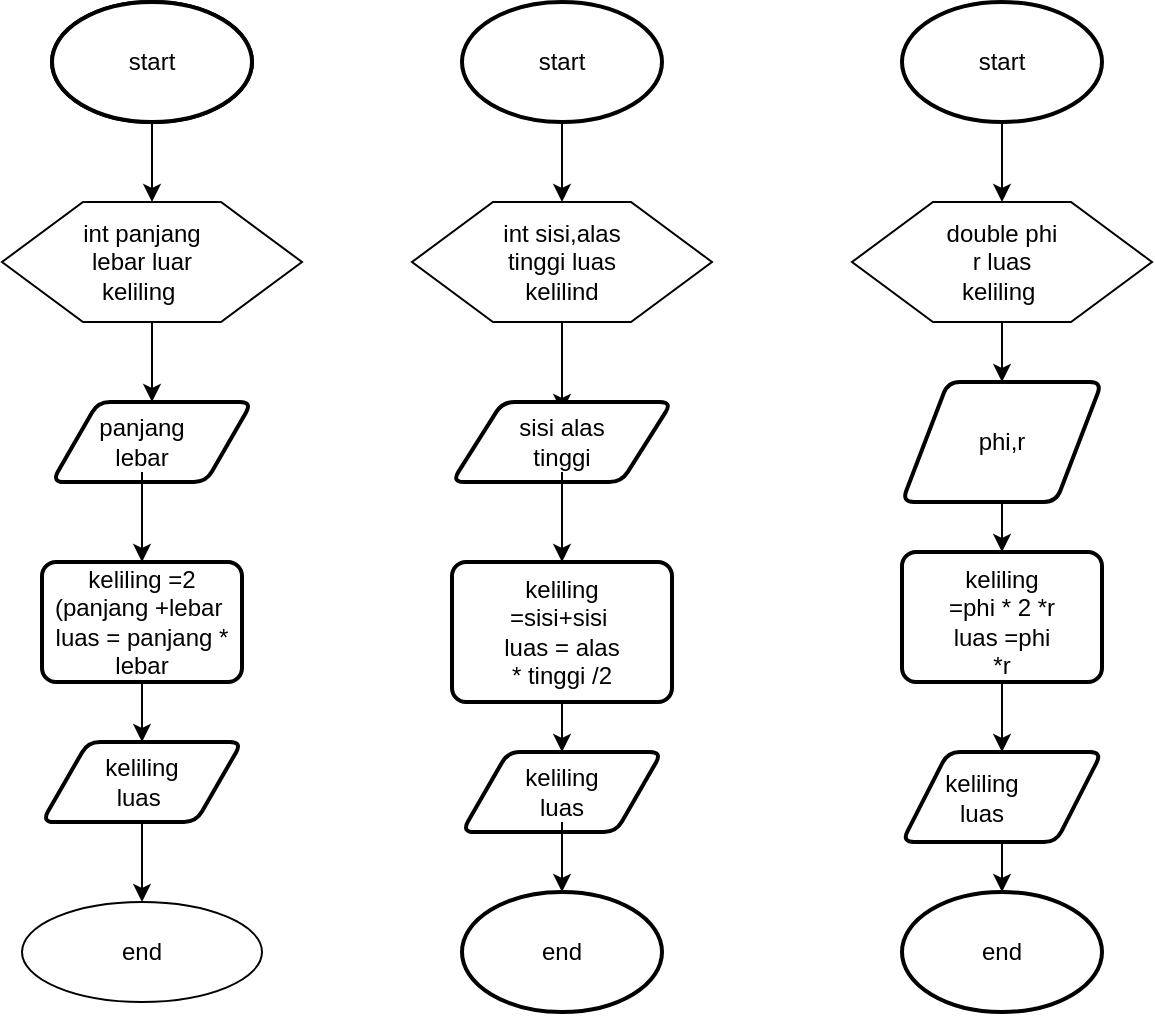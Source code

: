 <mxfile version="21.7.5" type="device">
  <diagram name="Page-1" id="DVk-Yk95vtl1S0nh0OUI">
    <mxGraphModel dx="880" dy="446" grid="1" gridSize="10" guides="1" tooltips="1" connect="1" arrows="1" fold="1" page="1" pageScale="1" pageWidth="850" pageHeight="1100" math="0" shadow="0">
      <root>
        <mxCell id="0" />
        <mxCell id="1" parent="0" />
        <mxCell id="pP_5f7bbURdhZGQcmxjf-2" value="" style="strokeWidth=2;html=1;shape=mxgraph.flowchart.start_1;whiteSpace=wrap;" vertex="1" parent="1">
          <mxGeometry x="85" y="80" width="100" height="60" as="geometry" />
        </mxCell>
        <mxCell id="pP_5f7bbURdhZGQcmxjf-6" style="edgeStyle=orthogonalEdgeStyle;rounded=0;orthogonalLoop=1;jettySize=auto;html=1;exitX=0.5;exitY=1;exitDx=0;exitDy=0;exitPerimeter=0;" edge="1" parent="1" source="pP_5f7bbURdhZGQcmxjf-3">
          <mxGeometry relative="1" as="geometry">
            <mxPoint x="135" y="180" as="targetPoint" />
          </mxGeometry>
        </mxCell>
        <mxCell id="pP_5f7bbURdhZGQcmxjf-3" value="start" style="strokeWidth=2;html=1;shape=mxgraph.flowchart.start_1;whiteSpace=wrap;" vertex="1" parent="1">
          <mxGeometry x="85" y="80" width="100" height="60" as="geometry" />
        </mxCell>
        <mxCell id="pP_5f7bbURdhZGQcmxjf-13" value="" style="edgeStyle=orthogonalEdgeStyle;rounded=0;orthogonalLoop=1;jettySize=auto;html=1;" edge="1" parent="1" source="pP_5f7bbURdhZGQcmxjf-7" target="pP_5f7bbURdhZGQcmxjf-8">
          <mxGeometry relative="1" as="geometry" />
        </mxCell>
        <mxCell id="pP_5f7bbURdhZGQcmxjf-7" value="" style="verticalLabelPosition=bottom;verticalAlign=top;html=1;shape=hexagon;perimeter=hexagonPerimeter2;arcSize=6;size=0.27;" vertex="1" parent="1">
          <mxGeometry x="60" y="180" width="150" height="60" as="geometry" />
        </mxCell>
        <mxCell id="pP_5f7bbURdhZGQcmxjf-8" value="" style="shape=parallelogram;html=1;strokeWidth=2;perimeter=parallelogramPerimeter;whiteSpace=wrap;rounded=1;arcSize=12;size=0.23;" vertex="1" parent="1">
          <mxGeometry x="85" y="280" width="100" height="40" as="geometry" />
        </mxCell>
        <mxCell id="pP_5f7bbURdhZGQcmxjf-22" style="edgeStyle=orthogonalEdgeStyle;rounded=0;orthogonalLoop=1;jettySize=auto;html=1;exitX=0.5;exitY=1;exitDx=0;exitDy=0;" edge="1" parent="1" source="pP_5f7bbURdhZGQcmxjf-10">
          <mxGeometry relative="1" as="geometry">
            <mxPoint x="130" y="450" as="targetPoint" />
          </mxGeometry>
        </mxCell>
        <mxCell id="pP_5f7bbURdhZGQcmxjf-10" value="keliling =2 (panjang +lebar&amp;nbsp;&lt;br&gt;luas = panjang * lebar" style="rounded=1;whiteSpace=wrap;html=1;absoluteArcSize=1;arcSize=14;strokeWidth=2;" vertex="1" parent="1">
          <mxGeometry x="80" y="360" width="100" height="60" as="geometry" />
        </mxCell>
        <mxCell id="pP_5f7bbURdhZGQcmxjf-11" value="int panjang lebar luar keliling&amp;nbsp;" style="text;html=1;strokeColor=none;fillColor=none;align=center;verticalAlign=middle;whiteSpace=wrap;rounded=0;" vertex="1" parent="1">
          <mxGeometry x="85" y="195" width="90" height="30" as="geometry" />
        </mxCell>
        <mxCell id="pP_5f7bbURdhZGQcmxjf-20" style="edgeStyle=orthogonalEdgeStyle;rounded=0;orthogonalLoop=1;jettySize=auto;html=1;exitX=0.5;exitY=1;exitDx=0;exitDy=0;entryX=0.5;entryY=0;entryDx=0;entryDy=0;" edge="1" parent="1" source="pP_5f7bbURdhZGQcmxjf-14" target="pP_5f7bbURdhZGQcmxjf-10">
          <mxGeometry relative="1" as="geometry" />
        </mxCell>
        <mxCell id="pP_5f7bbURdhZGQcmxjf-14" value="panjang lebar" style="text;html=1;strokeColor=none;fillColor=none;align=center;verticalAlign=middle;whiteSpace=wrap;rounded=0;" vertex="1" parent="1">
          <mxGeometry x="95" y="285" width="70" height="30" as="geometry" />
        </mxCell>
        <mxCell id="pP_5f7bbURdhZGQcmxjf-28" style="edgeStyle=orthogonalEdgeStyle;rounded=0;orthogonalLoop=1;jettySize=auto;html=1;exitX=0.5;exitY=1;exitDx=0;exitDy=0;" edge="1" parent="1" source="pP_5f7bbURdhZGQcmxjf-24">
          <mxGeometry relative="1" as="geometry">
            <mxPoint x="130" y="530" as="targetPoint" />
          </mxGeometry>
        </mxCell>
        <mxCell id="pP_5f7bbURdhZGQcmxjf-24" value="" style="shape=parallelogram;html=1;strokeWidth=2;perimeter=parallelogramPerimeter;whiteSpace=wrap;rounded=1;arcSize=12;size=0.23;" vertex="1" parent="1">
          <mxGeometry x="80" y="450" width="100" height="40" as="geometry" />
        </mxCell>
        <mxCell id="pP_5f7bbURdhZGQcmxjf-27" value="keliling luas&amp;nbsp;" style="text;html=1;strokeColor=none;fillColor=none;align=center;verticalAlign=middle;whiteSpace=wrap;rounded=0;" vertex="1" parent="1">
          <mxGeometry x="100" y="455" width="60" height="30" as="geometry" />
        </mxCell>
        <mxCell id="pP_5f7bbURdhZGQcmxjf-29" value="end" style="ellipse;whiteSpace=wrap;html=1;" vertex="1" parent="1">
          <mxGeometry x="70" y="530" width="120" height="50" as="geometry" />
        </mxCell>
        <mxCell id="pP_5f7bbURdhZGQcmxjf-46" style="edgeStyle=orthogonalEdgeStyle;rounded=0;orthogonalLoop=1;jettySize=auto;html=1;exitX=0.5;exitY=1;exitDx=0;exitDy=0;exitPerimeter=0;entryX=0.5;entryY=0;entryDx=0;entryDy=0;" edge="1" parent="1" source="pP_5f7bbURdhZGQcmxjf-35" target="pP_5f7bbURdhZGQcmxjf-36">
          <mxGeometry relative="1" as="geometry" />
        </mxCell>
        <mxCell id="pP_5f7bbURdhZGQcmxjf-35" value="start" style="strokeWidth=2;html=1;shape=mxgraph.flowchart.start_1;whiteSpace=wrap;" vertex="1" parent="1">
          <mxGeometry x="290" y="80" width="100" height="60" as="geometry" />
        </mxCell>
        <mxCell id="pP_5f7bbURdhZGQcmxjf-49" style="edgeStyle=orthogonalEdgeStyle;rounded=0;orthogonalLoop=1;jettySize=auto;html=1;exitX=0.5;exitY=1;exitDx=0;exitDy=0;entryX=0.5;entryY=0;entryDx=0;entryDy=0;" edge="1" parent="1" source="pP_5f7bbURdhZGQcmxjf-36" target="pP_5f7bbURdhZGQcmxjf-47">
          <mxGeometry relative="1" as="geometry" />
        </mxCell>
        <mxCell id="pP_5f7bbURdhZGQcmxjf-36" value="" style="verticalLabelPosition=bottom;verticalAlign=top;html=1;shape=hexagon;perimeter=hexagonPerimeter2;arcSize=6;size=0.27;" vertex="1" parent="1">
          <mxGeometry x="265" y="180" width="150" height="60" as="geometry" />
        </mxCell>
        <mxCell id="pP_5f7bbURdhZGQcmxjf-37" value="" style="shape=parallelogram;html=1;strokeWidth=2;perimeter=parallelogramPerimeter;whiteSpace=wrap;rounded=1;arcSize=12;size=0.23;" vertex="1" parent="1">
          <mxGeometry x="285" y="280" width="110" height="40" as="geometry" />
        </mxCell>
        <mxCell id="pP_5f7bbURdhZGQcmxjf-60" style="edgeStyle=orthogonalEdgeStyle;rounded=0;orthogonalLoop=1;jettySize=auto;html=1;exitX=0.5;exitY=1;exitDx=0;exitDy=0;entryX=0.5;entryY=0;entryDx=0;entryDy=0;" edge="1" parent="1" source="pP_5f7bbURdhZGQcmxjf-38" target="pP_5f7bbURdhZGQcmxjf-40">
          <mxGeometry relative="1" as="geometry" />
        </mxCell>
        <mxCell id="pP_5f7bbURdhZGQcmxjf-38" value="" style="rounded=1;whiteSpace=wrap;html=1;absoluteArcSize=1;arcSize=14;strokeWidth=2;" vertex="1" parent="1">
          <mxGeometry x="285" y="360" width="110" height="70" as="geometry" />
        </mxCell>
        <mxCell id="pP_5f7bbURdhZGQcmxjf-39" value="end" style="strokeWidth=2;html=1;shape=mxgraph.flowchart.start_1;whiteSpace=wrap;" vertex="1" parent="1">
          <mxGeometry x="290" y="525" width="100" height="60" as="geometry" />
        </mxCell>
        <mxCell id="pP_5f7bbURdhZGQcmxjf-40" value="" style="shape=parallelogram;html=1;strokeWidth=2;perimeter=parallelogramPerimeter;whiteSpace=wrap;rounded=1;arcSize=12;size=0.23;" vertex="1" parent="1">
          <mxGeometry x="290" y="455" width="100" height="40" as="geometry" />
        </mxCell>
        <mxCell id="pP_5f7bbURdhZGQcmxjf-42" value="int sisi,alas tinggi luas kelilind" style="text;html=1;strokeColor=none;fillColor=none;align=center;verticalAlign=middle;whiteSpace=wrap;rounded=0;" vertex="1" parent="1">
          <mxGeometry x="300" y="195" width="80" height="30" as="geometry" />
        </mxCell>
        <mxCell id="pP_5f7bbURdhZGQcmxjf-43" style="edgeStyle=orthogonalEdgeStyle;rounded=0;orthogonalLoop=1;jettySize=auto;html=1;exitX=0.5;exitY=1;exitDx=0;exitDy=0;" edge="1" parent="1" source="pP_5f7bbURdhZGQcmxjf-42" target="pP_5f7bbURdhZGQcmxjf-42">
          <mxGeometry relative="1" as="geometry" />
        </mxCell>
        <mxCell id="pP_5f7bbURdhZGQcmxjf-55" style="edgeStyle=orthogonalEdgeStyle;rounded=0;orthogonalLoop=1;jettySize=auto;html=1;exitX=0.5;exitY=1;exitDx=0;exitDy=0;entryX=0.5;entryY=0;entryDx=0;entryDy=0;" edge="1" parent="1" source="pP_5f7bbURdhZGQcmxjf-47" target="pP_5f7bbURdhZGQcmxjf-38">
          <mxGeometry relative="1" as="geometry" />
        </mxCell>
        <mxCell id="pP_5f7bbURdhZGQcmxjf-47" value="sisi alas tinggi" style="text;html=1;strokeColor=none;fillColor=none;align=center;verticalAlign=middle;whiteSpace=wrap;rounded=0;" vertex="1" parent="1">
          <mxGeometry x="310" y="285" width="60" height="30" as="geometry" />
        </mxCell>
        <mxCell id="pP_5f7bbURdhZGQcmxjf-50" style="edgeStyle=orthogonalEdgeStyle;rounded=0;orthogonalLoop=1;jettySize=auto;html=1;exitX=0.5;exitY=1;exitDx=0;exitDy=0;" edge="1" parent="1" source="pP_5f7bbURdhZGQcmxjf-38" target="pP_5f7bbURdhZGQcmxjf-38">
          <mxGeometry relative="1" as="geometry" />
        </mxCell>
        <mxCell id="pP_5f7bbURdhZGQcmxjf-51" value="keliling =sisi+sisi&amp;nbsp;&lt;br&gt;luas = alas * tinggi /2" style="text;html=1;strokeColor=none;fillColor=none;align=center;verticalAlign=middle;whiteSpace=wrap;rounded=0;" vertex="1" parent="1">
          <mxGeometry x="310" y="380" width="60" height="30" as="geometry" />
        </mxCell>
        <mxCell id="pP_5f7bbURdhZGQcmxjf-61" style="edgeStyle=orthogonalEdgeStyle;rounded=0;orthogonalLoop=1;jettySize=auto;html=1;exitX=0.5;exitY=1;exitDx=0;exitDy=0;entryX=0.5;entryY=0;entryDx=0;entryDy=0;entryPerimeter=0;" edge="1" parent="1" source="pP_5f7bbURdhZGQcmxjf-56" target="pP_5f7bbURdhZGQcmxjf-39">
          <mxGeometry relative="1" as="geometry" />
        </mxCell>
        <mxCell id="pP_5f7bbURdhZGQcmxjf-56" value="keliling luas" style="text;html=1;strokeColor=none;fillColor=none;align=center;verticalAlign=middle;whiteSpace=wrap;rounded=0;" vertex="1" parent="1">
          <mxGeometry x="310" y="460" width="60" height="30" as="geometry" />
        </mxCell>
        <mxCell id="pP_5f7bbURdhZGQcmxjf-63" style="edgeStyle=orthogonalEdgeStyle;rounded=0;orthogonalLoop=1;jettySize=auto;html=1;exitX=0.5;exitY=1;exitDx=0;exitDy=0;exitPerimeter=0;" edge="1" parent="1" source="pP_5f7bbURdhZGQcmxjf-62">
          <mxGeometry relative="1" as="geometry">
            <mxPoint x="560" y="180" as="targetPoint" />
          </mxGeometry>
        </mxCell>
        <mxCell id="pP_5f7bbURdhZGQcmxjf-62" value="start" style="strokeWidth=2;html=1;shape=mxgraph.flowchart.start_1;whiteSpace=wrap;" vertex="1" parent="1">
          <mxGeometry x="510" y="80" width="100" height="60" as="geometry" />
        </mxCell>
        <mxCell id="pP_5f7bbURdhZGQcmxjf-78" style="edgeStyle=orthogonalEdgeStyle;rounded=0;orthogonalLoop=1;jettySize=auto;html=1;exitX=0.5;exitY=1;exitDx=0;exitDy=0;entryX=0.5;entryY=0;entryDx=0;entryDy=0;" edge="1" parent="1" source="pP_5f7bbURdhZGQcmxjf-64" target="pP_5f7bbURdhZGQcmxjf-68">
          <mxGeometry relative="1" as="geometry" />
        </mxCell>
        <mxCell id="pP_5f7bbURdhZGQcmxjf-64" value="" style="verticalLabelPosition=bottom;verticalAlign=top;html=1;shape=hexagon;perimeter=hexagonPerimeter2;arcSize=6;size=0.27;" vertex="1" parent="1">
          <mxGeometry x="485" y="180" width="150" height="60" as="geometry" />
        </mxCell>
        <mxCell id="pP_5f7bbURdhZGQcmxjf-65" value="double phi r luas keliling&amp;nbsp;" style="text;html=1;strokeColor=none;fillColor=none;align=center;verticalAlign=middle;whiteSpace=wrap;rounded=0;" vertex="1" parent="1">
          <mxGeometry x="530" y="195" width="60" height="30" as="geometry" />
        </mxCell>
        <mxCell id="pP_5f7bbURdhZGQcmxjf-79" style="edgeStyle=orthogonalEdgeStyle;rounded=0;orthogonalLoop=1;jettySize=auto;html=1;exitX=0.5;exitY=1;exitDx=0;exitDy=0;entryX=0.5;entryY=0;entryDx=0;entryDy=0;" edge="1" parent="1" source="pP_5f7bbURdhZGQcmxjf-68" target="pP_5f7bbURdhZGQcmxjf-72">
          <mxGeometry relative="1" as="geometry" />
        </mxCell>
        <mxCell id="pP_5f7bbURdhZGQcmxjf-68" value="" style="shape=parallelogram;html=1;strokeWidth=2;perimeter=parallelogramPerimeter;whiteSpace=wrap;rounded=1;arcSize=12;size=0.23;" vertex="1" parent="1">
          <mxGeometry x="510" y="270" width="100" height="60" as="geometry" />
        </mxCell>
        <mxCell id="pP_5f7bbURdhZGQcmxjf-80" style="edgeStyle=orthogonalEdgeStyle;rounded=0;orthogonalLoop=1;jettySize=auto;html=1;exitX=0.5;exitY=1;exitDx=0;exitDy=0;entryX=0.5;entryY=0;entryDx=0;entryDy=0;" edge="1" parent="1" source="pP_5f7bbURdhZGQcmxjf-72" target="pP_5f7bbURdhZGQcmxjf-73">
          <mxGeometry relative="1" as="geometry" />
        </mxCell>
        <mxCell id="pP_5f7bbURdhZGQcmxjf-72" value="" style="rounded=1;whiteSpace=wrap;html=1;absoluteArcSize=1;arcSize=14;strokeWidth=2;" vertex="1" parent="1">
          <mxGeometry x="510" y="355" width="100" height="65" as="geometry" />
        </mxCell>
        <mxCell id="pP_5f7bbURdhZGQcmxjf-81" style="edgeStyle=orthogonalEdgeStyle;rounded=0;orthogonalLoop=1;jettySize=auto;html=1;exitX=0.5;exitY=1;exitDx=0;exitDy=0;entryX=0.5;entryY=0;entryDx=0;entryDy=0;entryPerimeter=0;" edge="1" parent="1" source="pP_5f7bbURdhZGQcmxjf-73" target="pP_5f7bbURdhZGQcmxjf-74">
          <mxGeometry relative="1" as="geometry" />
        </mxCell>
        <mxCell id="pP_5f7bbURdhZGQcmxjf-73" value="" style="shape=parallelogram;html=1;strokeWidth=2;perimeter=parallelogramPerimeter;whiteSpace=wrap;rounded=1;arcSize=12;size=0.23;" vertex="1" parent="1">
          <mxGeometry x="510" y="455" width="100" height="45" as="geometry" />
        </mxCell>
        <mxCell id="pP_5f7bbURdhZGQcmxjf-74" value="end" style="strokeWidth=2;html=1;shape=mxgraph.flowchart.start_1;whiteSpace=wrap;" vertex="1" parent="1">
          <mxGeometry x="510" y="525" width="100" height="60" as="geometry" />
        </mxCell>
        <mxCell id="pP_5f7bbURdhZGQcmxjf-75" value="keliling =phi * 2 *r&lt;br&gt;luas =phi *r" style="text;html=1;strokeColor=none;fillColor=none;align=center;verticalAlign=middle;whiteSpace=wrap;rounded=0;" vertex="1" parent="1">
          <mxGeometry x="530" y="375" width="60" height="30" as="geometry" />
        </mxCell>
        <mxCell id="pP_5f7bbURdhZGQcmxjf-77" value="phi,r" style="text;html=1;strokeColor=none;fillColor=none;align=center;verticalAlign=middle;whiteSpace=wrap;rounded=0;" vertex="1" parent="1">
          <mxGeometry x="530" y="285" width="60" height="30" as="geometry" />
        </mxCell>
        <mxCell id="pP_5f7bbURdhZGQcmxjf-83" value="keliling luas" style="text;html=1;strokeColor=none;fillColor=none;align=center;verticalAlign=middle;whiteSpace=wrap;rounded=0;" vertex="1" parent="1">
          <mxGeometry x="520" y="463" width="60" height="30" as="geometry" />
        </mxCell>
      </root>
    </mxGraphModel>
  </diagram>
</mxfile>

